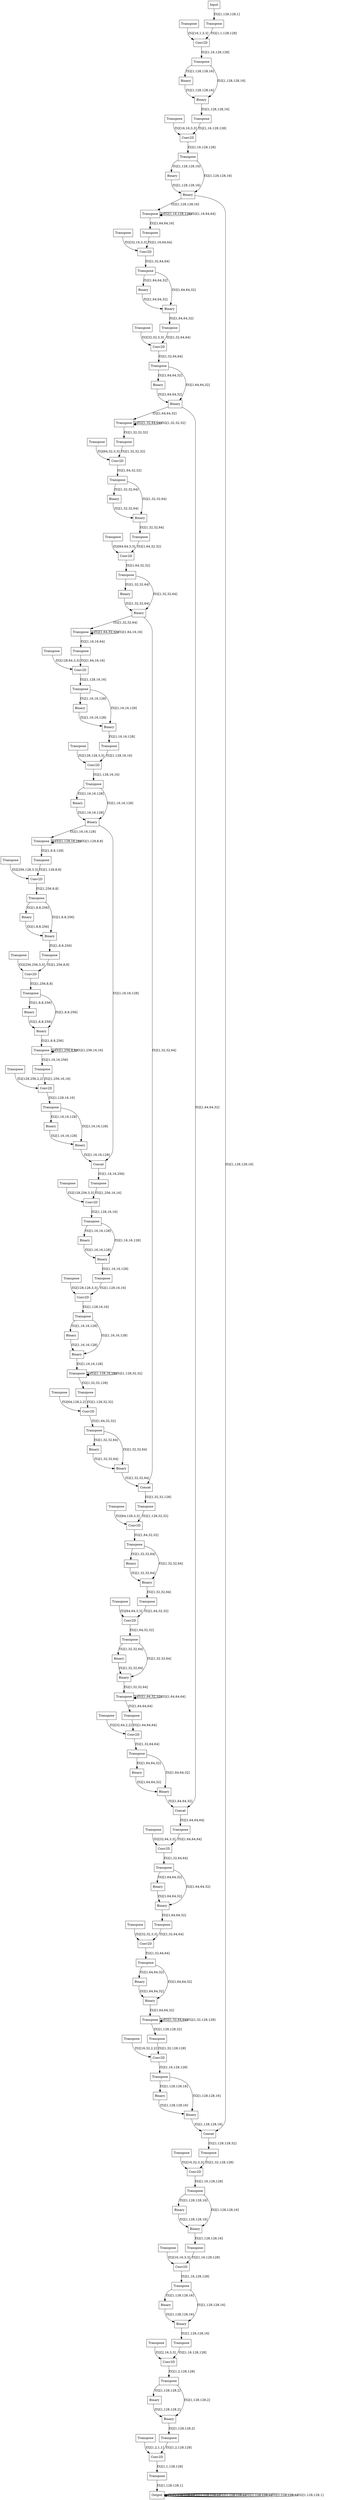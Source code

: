 digraph "graph" {
node [shape="record"]
"model/conv2d/BiasAdd;model/conv2d_19/BiasAdd/ReadVariableOp;model/conv2d/Conv2D/in_tp" [label="{Transpose}"]
"model/conv2d/BiasAdd;model/conv2d_19/BiasAdd/ReadVariableOp;model/conv2d/Conv2D/weights_tp" [label="{Transpose}"]
"model/conv2d/BiasAdd;model/conv2d_19/BiasAdd/ReadVariableOp;model/conv2d/Conv2D/conv" [label="{Conv2D}"]
"model/conv2d/BiasAdd;model/conv2d_19/BiasAdd/ReadVariableOp;model/conv2d/Conv2D/out_tp" [label="{Transpose}"]
"model/leaky_re_lu/LeakyRelu/mul" [label="{Binary}"]
"model/leaky_re_lu/LeakyRelu/max" [label="{Binary}"]
"model/conv2d_1/BiasAdd;model/conv2d_19/BiasAdd/ReadVariableOp;model/conv2d_1/Conv2D/in_tp" [label="{Transpose}"]
"model/conv2d_1/BiasAdd;model/conv2d_19/BiasAdd/ReadVariableOp;model/conv2d_1/Conv2D/weights_tp" [label="{Transpose}"]
"model/conv2d_1/BiasAdd;model/conv2d_19/BiasAdd/ReadVariableOp;model/conv2d_1/Conv2D/conv" [label="{Conv2D}"]
"model/conv2d_1/BiasAdd;model/conv2d_19/BiasAdd/ReadVariableOp;model/conv2d_1/Conv2D/out_tp" [label="{Transpose}"]
"model/leaky_re_lu_1/LeakyRelu/mul" [label="{Binary}"]
"model/leaky_re_lu_1/LeakyRelu/max" [label="{Binary}"]
"model/max_pooling2d/MaxPool" [label="{Transpose}"]
"model/max_pooling2d/MaxPool" [label="{ReduceWindow2D}"]
"model/max_pooling2d/MaxPool" [label="{Transpose}"]
"model/conv2d_2/BiasAdd;model/conv2d_16/BiasAdd/ReadVariableOp;model/conv2d_2/Conv2D/in_tp" [label="{Transpose}"]
"model/conv2d_2/BiasAdd;model/conv2d_16/BiasAdd/ReadVariableOp;model/conv2d_2/Conv2D/weights_tp" [label="{Transpose}"]
"model/conv2d_2/BiasAdd;model/conv2d_16/BiasAdd/ReadVariableOp;model/conv2d_2/Conv2D/conv" [label="{Conv2D}"]
"model/conv2d_2/BiasAdd;model/conv2d_16/BiasAdd/ReadVariableOp;model/conv2d_2/Conv2D/out_tp" [label="{Transpose}"]
"model/leaky_re_lu_2/LeakyRelu/mul" [label="{Binary}"]
"model/leaky_re_lu_2/LeakyRelu/max" [label="{Binary}"]
"model/conv2d_3/BiasAdd;model/conv2d_16/BiasAdd/ReadVariableOp;model/conv2d_3/Conv2D/in_tp" [label="{Transpose}"]
"model/conv2d_3/BiasAdd;model/conv2d_16/BiasAdd/ReadVariableOp;model/conv2d_3/Conv2D/weights_tp" [label="{Transpose}"]
"model/conv2d_3/BiasAdd;model/conv2d_16/BiasAdd/ReadVariableOp;model/conv2d_3/Conv2D/conv" [label="{Conv2D}"]
"model/conv2d_3/BiasAdd;model/conv2d_16/BiasAdd/ReadVariableOp;model/conv2d_3/Conv2D/out_tp" [label="{Transpose}"]
"model/leaky_re_lu_3/LeakyRelu/mul" [label="{Binary}"]
"model/leaky_re_lu_3/LeakyRelu/max" [label="{Binary}"]
"model/max_pooling2d_1/MaxPool" [label="{Transpose}"]
"model/max_pooling2d_1/MaxPool" [label="{ReduceWindow2D}"]
"model/max_pooling2d_1/MaxPool" [label="{Transpose}"]
"model/conv2d_4/BiasAdd;model/conv2d_13/BiasAdd/ReadVariableOp;model/conv2d_4/Conv2D/in_tp" [label="{Transpose}"]
"model/conv2d_4/BiasAdd;model/conv2d_13/BiasAdd/ReadVariableOp;model/conv2d_4/Conv2D/weights_tp" [label="{Transpose}"]
"model/conv2d_4/BiasAdd;model/conv2d_13/BiasAdd/ReadVariableOp;model/conv2d_4/Conv2D/conv" [label="{Conv2D}"]
"model/conv2d_4/BiasAdd;model/conv2d_13/BiasAdd/ReadVariableOp;model/conv2d_4/Conv2D/out_tp" [label="{Transpose}"]
"model/leaky_re_lu_4/LeakyRelu/mul" [label="{Binary}"]
"model/leaky_re_lu_4/LeakyRelu/max" [label="{Binary}"]
"model/conv2d_5/BiasAdd;model/conv2d_13/BiasAdd/ReadVariableOp;model/conv2d_5/Conv2D/in_tp" [label="{Transpose}"]
"model/conv2d_5/BiasAdd;model/conv2d_13/BiasAdd/ReadVariableOp;model/conv2d_5/Conv2D/weights_tp" [label="{Transpose}"]
"model/conv2d_5/BiasAdd;model/conv2d_13/BiasAdd/ReadVariableOp;model/conv2d_5/Conv2D/conv" [label="{Conv2D}"]
"model/conv2d_5/BiasAdd;model/conv2d_13/BiasAdd/ReadVariableOp;model/conv2d_5/Conv2D/out_tp" [label="{Transpose}"]
"model/leaky_re_lu_5/LeakyRelu/mul" [label="{Binary}"]
"model/leaky_re_lu_5/LeakyRelu/max" [label="{Binary}"]
"model/max_pooling2d_2/MaxPool" [label="{Transpose}"]
"model/max_pooling2d_2/MaxPool" [label="{ReduceWindow2D}"]
"model/max_pooling2d_2/MaxPool" [label="{Transpose}"]
"model/conv2d_6/BiasAdd;model/conv2d_10/BiasAdd/ReadVariableOp;model/conv2d_6/Conv2D/in_tp" [label="{Transpose}"]
"model/conv2d_6/BiasAdd;model/conv2d_10/BiasAdd/ReadVariableOp;model/conv2d_6/Conv2D/weights_tp" [label="{Transpose}"]
"model/conv2d_6/BiasAdd;model/conv2d_10/BiasAdd/ReadVariableOp;model/conv2d_6/Conv2D/conv" [label="{Conv2D}"]
"model/conv2d_6/BiasAdd;model/conv2d_10/BiasAdd/ReadVariableOp;model/conv2d_6/Conv2D/out_tp" [label="{Transpose}"]
"model/leaky_re_lu_6/LeakyRelu/mul" [label="{Binary}"]
"model/leaky_re_lu_6/LeakyRelu/max" [label="{Binary}"]
"model/conv2d_7/BiasAdd;model/conv2d_10/BiasAdd/ReadVariableOp;model/conv2d_7/Conv2D/in_tp" [label="{Transpose}"]
"model/conv2d_7/BiasAdd;model/conv2d_10/BiasAdd/ReadVariableOp;model/conv2d_7/Conv2D/weights_tp" [label="{Transpose}"]
"model/conv2d_7/BiasAdd;model/conv2d_10/BiasAdd/ReadVariableOp;model/conv2d_7/Conv2D/conv" [label="{Conv2D}"]
"model/conv2d_7/BiasAdd;model/conv2d_10/BiasAdd/ReadVariableOp;model/conv2d_7/Conv2D/out_tp" [label="{Transpose}"]
"model/leaky_re_lu_7/LeakyRelu/mul" [label="{Binary}"]
"model/leaky_re_lu_7/LeakyRelu/max" [label="{Binary}"]
"model/max_pooling2d_3/MaxPool" [label="{Transpose}"]
"model/max_pooling2d_3/MaxPool" [label="{ReduceWindow2D}"]
"model/max_pooling2d_3/MaxPool" [label="{Transpose}"]
"model/conv2d_8/BiasAdd;model/conv2d_8/BiasAdd/ReadVariableOp;model/conv2d_8/Conv2D/in_tp" [label="{Transpose}"]
"model/conv2d_8/BiasAdd;model/conv2d_8/BiasAdd/ReadVariableOp;model/conv2d_8/Conv2D/weights_tp" [label="{Transpose}"]
"model/conv2d_8/BiasAdd;model/conv2d_8/BiasAdd/ReadVariableOp;model/conv2d_8/Conv2D/conv" [label="{Conv2D}"]
"model/conv2d_8/BiasAdd;model/conv2d_8/BiasAdd/ReadVariableOp;model/conv2d_8/Conv2D/out_tp" [label="{Transpose}"]
"model/leaky_re_lu_8/LeakyRelu/mul" [label="{Binary}"]
"model/leaky_re_lu_8/LeakyRelu/max" [label="{Binary}"]
"model/conv2d_9/BiasAdd;model/conv2d_8/BiasAdd/ReadVariableOp;model/conv2d_9/Conv2D/in_tp" [label="{Transpose}"]
"model/conv2d_9/BiasAdd;model/conv2d_8/BiasAdd/ReadVariableOp;model/conv2d_9/Conv2D/weights_tp" [label="{Transpose}"]
"model/conv2d_9/BiasAdd;model/conv2d_8/BiasAdd/ReadVariableOp;model/conv2d_9/Conv2D/conv" [label="{Conv2D}"]
"model/conv2d_9/BiasAdd;model/conv2d_8/BiasAdd/ReadVariableOp;model/conv2d_9/Conv2D/out_tp" [label="{Transpose}"]
"model/leaky_re_lu_9/LeakyRelu/mul" [label="{Binary}"]
"model/leaky_re_lu_9/LeakyRelu/max" [label="{Binary}"]
"model/up_sampling2d/resize/ResizeNearestNeighbor" [label="{Transpose}"]
"model/up_sampling2d/resize/ResizeNearestNeighbor" [label="{ResizeImage}"]
"model/up_sampling2d/resize/ResizeNearestNeighbor" [label="{Transpose}"]
"model/conv2d_10/BiasAdd;model/conv2d_10/BiasAdd/ReadVariableOp;model/conv2d_10/Conv2D/in_tp" [label="{Transpose}"]
"model/conv2d_10/BiasAdd;model/conv2d_10/BiasAdd/ReadVariableOp;model/conv2d_10/Conv2D/weights_tp" [label="{Transpose}"]
"model/conv2d_10/BiasAdd;model/conv2d_10/BiasAdd/ReadVariableOp;model/conv2d_10/Conv2D/conv" [label="{Conv2D}"]
"model/conv2d_10/BiasAdd;model/conv2d_10/BiasAdd/ReadVariableOp;model/conv2d_10/Conv2D/out_tp" [label="{Transpose}"]
"model/leaky_re_lu_10/LeakyRelu/mul" [label="{Binary}"]
"model/leaky_re_lu_10/LeakyRelu/max" [label="{Binary}"]
"model/concatenate/concat/concat" [label="{Concat}"]
"model/conv2d_11/BiasAdd;model/conv2d_10/BiasAdd/ReadVariableOp;model/conv2d_11/Conv2D/in_tp" [label="{Transpose}"]
"model/conv2d_11/BiasAdd;model/conv2d_10/BiasAdd/ReadVariableOp;model/conv2d_11/Conv2D/weights_tp" [label="{Transpose}"]
"model/conv2d_11/BiasAdd;model/conv2d_10/BiasAdd/ReadVariableOp;model/conv2d_11/Conv2D/conv" [label="{Conv2D}"]
"model/conv2d_11/BiasAdd;model/conv2d_10/BiasAdd/ReadVariableOp;model/conv2d_11/Conv2D/out_tp" [label="{Transpose}"]
"model/leaky_re_lu_11/LeakyRelu/mul" [label="{Binary}"]
"model/leaky_re_lu_11/LeakyRelu/max" [label="{Binary}"]
"model/conv2d_12/BiasAdd;model/conv2d_10/BiasAdd/ReadVariableOp;model/conv2d_12/Conv2D/in_tp" [label="{Transpose}"]
"model/conv2d_12/BiasAdd;model/conv2d_10/BiasAdd/ReadVariableOp;model/conv2d_12/Conv2D/weights_tp" [label="{Transpose}"]
"model/conv2d_12/BiasAdd;model/conv2d_10/BiasAdd/ReadVariableOp;model/conv2d_12/Conv2D/conv" [label="{Conv2D}"]
"model/conv2d_12/BiasAdd;model/conv2d_10/BiasAdd/ReadVariableOp;model/conv2d_12/Conv2D/out_tp" [label="{Transpose}"]
"model/leaky_re_lu_12/LeakyRelu/mul" [label="{Binary}"]
"model/leaky_re_lu_12/LeakyRelu/max" [label="{Binary}"]
"model/up_sampling2d_1/resize/ResizeNearestNeighbor" [label="{Transpose}"]
"model/up_sampling2d_1/resize/ResizeNearestNeighbor" [label="{ResizeImage}"]
"model/up_sampling2d_1/resize/ResizeNearestNeighbor" [label="{Transpose}"]
"model/conv2d_13/BiasAdd;model/conv2d_13/BiasAdd/ReadVariableOp;model/conv2d_13/Conv2D/in_tp" [label="{Transpose}"]
"model/conv2d_13/BiasAdd;model/conv2d_13/BiasAdd/ReadVariableOp;model/conv2d_13/Conv2D/weights_tp" [label="{Transpose}"]
"model/conv2d_13/BiasAdd;model/conv2d_13/BiasAdd/ReadVariableOp;model/conv2d_13/Conv2D/conv" [label="{Conv2D}"]
"model/conv2d_13/BiasAdd;model/conv2d_13/BiasAdd/ReadVariableOp;model/conv2d_13/Conv2D/out_tp" [label="{Transpose}"]
"model/leaky_re_lu_13/LeakyRelu/mul" [label="{Binary}"]
"model/leaky_re_lu_13/LeakyRelu/max" [label="{Binary}"]
"model/concatenate_1/concat/concat" [label="{Concat}"]
"model/conv2d_14/BiasAdd;model/conv2d_13/BiasAdd/ReadVariableOp;model/conv2d_14/Conv2D/in_tp" [label="{Transpose}"]
"model/conv2d_14/BiasAdd;model/conv2d_13/BiasAdd/ReadVariableOp;model/conv2d_14/Conv2D/weights_tp" [label="{Transpose}"]
"model/conv2d_14/BiasAdd;model/conv2d_13/BiasAdd/ReadVariableOp;model/conv2d_14/Conv2D/conv" [label="{Conv2D}"]
"model/conv2d_14/BiasAdd;model/conv2d_13/BiasAdd/ReadVariableOp;model/conv2d_14/Conv2D/out_tp" [label="{Transpose}"]
"model/leaky_re_lu_14/LeakyRelu/mul" [label="{Binary}"]
"model/leaky_re_lu_14/LeakyRelu/max" [label="{Binary}"]
"model/conv2d_15/BiasAdd;model/conv2d_13/BiasAdd/ReadVariableOp;model/conv2d_15/Conv2D/in_tp" [label="{Transpose}"]
"model/conv2d_15/BiasAdd;model/conv2d_13/BiasAdd/ReadVariableOp;model/conv2d_15/Conv2D/weights_tp" [label="{Transpose}"]
"model/conv2d_15/BiasAdd;model/conv2d_13/BiasAdd/ReadVariableOp;model/conv2d_15/Conv2D/conv" [label="{Conv2D}"]
"model/conv2d_15/BiasAdd;model/conv2d_13/BiasAdd/ReadVariableOp;model/conv2d_15/Conv2D/out_tp" [label="{Transpose}"]
"model/leaky_re_lu_15/LeakyRelu/mul" [label="{Binary}"]
"model/leaky_re_lu_15/LeakyRelu/max" [label="{Binary}"]
"model/up_sampling2d_2/resize/ResizeNearestNeighbor" [label="{Transpose}"]
"model/up_sampling2d_2/resize/ResizeNearestNeighbor" [label="{ResizeImage}"]
"model/up_sampling2d_2/resize/ResizeNearestNeighbor" [label="{Transpose}"]
"model/conv2d_16/BiasAdd;model/conv2d_16/BiasAdd/ReadVariableOp;model/conv2d_16/Conv2D/in_tp" [label="{Transpose}"]
"model/conv2d_16/BiasAdd;model/conv2d_16/BiasAdd/ReadVariableOp;model/conv2d_16/Conv2D/weights_tp" [label="{Transpose}"]
"model/conv2d_16/BiasAdd;model/conv2d_16/BiasAdd/ReadVariableOp;model/conv2d_16/Conv2D/conv" [label="{Conv2D}"]
"model/conv2d_16/BiasAdd;model/conv2d_16/BiasAdd/ReadVariableOp;model/conv2d_16/Conv2D/out_tp" [label="{Transpose}"]
"model/leaky_re_lu_16/LeakyRelu/mul" [label="{Binary}"]
"model/leaky_re_lu_16/LeakyRelu/max" [label="{Binary}"]
"model/concatenate_2/concat/concat" [label="{Concat}"]
"model/conv2d_17/BiasAdd;model/conv2d_16/BiasAdd/ReadVariableOp;model/conv2d_17/Conv2D/in_tp" [label="{Transpose}"]
"model/conv2d_17/BiasAdd;model/conv2d_16/BiasAdd/ReadVariableOp;model/conv2d_17/Conv2D/weights_tp" [label="{Transpose}"]
"model/conv2d_17/BiasAdd;model/conv2d_16/BiasAdd/ReadVariableOp;model/conv2d_17/Conv2D/conv" [label="{Conv2D}"]
"model/conv2d_17/BiasAdd;model/conv2d_16/BiasAdd/ReadVariableOp;model/conv2d_17/Conv2D/out_tp" [label="{Transpose}"]
"model/leaky_re_lu_17/LeakyRelu/mul" [label="{Binary}"]
"model/leaky_re_lu_17/LeakyRelu/max" [label="{Binary}"]
"model/conv2d_18/BiasAdd;model/conv2d_16/BiasAdd/ReadVariableOp;model/conv2d_18/Conv2D/in_tp" [label="{Transpose}"]
"model/conv2d_18/BiasAdd;model/conv2d_16/BiasAdd/ReadVariableOp;model/conv2d_18/Conv2D/weights_tp" [label="{Transpose}"]
"model/conv2d_18/BiasAdd;model/conv2d_16/BiasAdd/ReadVariableOp;model/conv2d_18/Conv2D/conv" [label="{Conv2D}"]
"model/conv2d_18/BiasAdd;model/conv2d_16/BiasAdd/ReadVariableOp;model/conv2d_18/Conv2D/out_tp" [label="{Transpose}"]
"model/leaky_re_lu_18/LeakyRelu/mul" [label="{Binary}"]
"model/leaky_re_lu_18/LeakyRelu/max" [label="{Binary}"]
"model/up_sampling2d_3/resize/ResizeNearestNeighbor" [label="{Transpose}"]
"model/up_sampling2d_3/resize/ResizeNearestNeighbor" [label="{ResizeImage}"]
"model/up_sampling2d_3/resize/ResizeNearestNeighbor" [label="{Transpose}"]
"model/conv2d_19/BiasAdd;model/conv2d_19/BiasAdd/ReadVariableOp;model/conv2d_19/Conv2D/in_tp" [label="{Transpose}"]
"model/conv2d_19/BiasAdd;model/conv2d_19/BiasAdd/ReadVariableOp;model/conv2d_19/Conv2D/weights_tp" [label="{Transpose}"]
"model/conv2d_19/BiasAdd;model/conv2d_19/BiasAdd/ReadVariableOp;model/conv2d_19/Conv2D/conv" [label="{Conv2D}"]
"model/conv2d_19/BiasAdd;model/conv2d_19/BiasAdd/ReadVariableOp;model/conv2d_19/Conv2D/out_tp" [label="{Transpose}"]
"model/leaky_re_lu_19/LeakyRelu/mul" [label="{Binary}"]
"model/leaky_re_lu_19/LeakyRelu/max" [label="{Binary}"]
"model/concatenate_3/concat/concat" [label="{Concat}"]
"model/conv2d_20/BiasAdd;model/conv2d_19/BiasAdd/ReadVariableOp;model/conv2d_20/Conv2D/in_tp" [label="{Transpose}"]
"model/conv2d_20/BiasAdd;model/conv2d_19/BiasAdd/ReadVariableOp;model/conv2d_20/Conv2D/weights_tp" [label="{Transpose}"]
"model/conv2d_20/BiasAdd;model/conv2d_19/BiasAdd/ReadVariableOp;model/conv2d_20/Conv2D/conv" [label="{Conv2D}"]
"model/conv2d_20/BiasAdd;model/conv2d_19/BiasAdd/ReadVariableOp;model/conv2d_20/Conv2D/out_tp" [label="{Transpose}"]
"model/leaky_re_lu_20/LeakyRelu/mul" [label="{Binary}"]
"model/leaky_re_lu_20/LeakyRelu/max" [label="{Binary}"]
"model/conv2d_21/BiasAdd;model/conv2d_19/BiasAdd/ReadVariableOp;model/conv2d_21/Conv2D/in_tp" [label="{Transpose}"]
"model/conv2d_21/BiasAdd;model/conv2d_19/BiasAdd/ReadVariableOp;model/conv2d_21/Conv2D/weights_tp" [label="{Transpose}"]
"model/conv2d_21/BiasAdd;model/conv2d_19/BiasAdd/ReadVariableOp;model/conv2d_21/Conv2D/conv" [label="{Conv2D}"]
"model/conv2d_21/BiasAdd;model/conv2d_19/BiasAdd/ReadVariableOp;model/conv2d_21/Conv2D/out_tp" [label="{Transpose}"]
"model/leaky_re_lu_21/LeakyRelu/mul" [label="{Binary}"]
"model/leaky_re_lu_21/LeakyRelu/max" [label="{Binary}"]
"model/conv2d_22/BiasAdd;model/conv2d_22/BiasAdd/ReadVariableOp;model/conv2d_22/Conv2D/in_tp" [label="{Transpose}"]
"model/conv2d_22/BiasAdd;model/conv2d_22/BiasAdd/ReadVariableOp;model/conv2d_22/Conv2D/weights_tp" [label="{Transpose}"]
"model/conv2d_22/BiasAdd;model/conv2d_22/BiasAdd/ReadVariableOp;model/conv2d_22/Conv2D/conv" [label="{Conv2D}"]
"model/conv2d_22/BiasAdd;model/conv2d_22/BiasAdd/ReadVariableOp;model/conv2d_22/Conv2D/out_tp" [label="{Transpose}"]
"model/leaky_re_lu_22/LeakyRelu/mul" [label="{Binary}"]
"model/leaky_re_lu_22/LeakyRelu/max" [label="{Binary}"]
"model/conv2d_23/BiasAdd;model/conv2d_23/BiasAdd/ReadVariableOp;model/conv2d_23/Conv2D/in_tp" [label="{Transpose}"]
"model/conv2d_23/BiasAdd;model/conv2d_23/BiasAdd/ReadVariableOp;model/conv2d_23/Conv2D/weights_tp" [label="{Transpose}"]
"model/conv2d_23/BiasAdd;model/conv2d_23/BiasAdd/ReadVariableOp;model/conv2d_23/Conv2D/conv" [label="{Conv2D}"]
"model/conv2d_23/BiasAdd;model/conv2d_23/BiasAdd/ReadVariableOp;model/conv2d_23/Conv2D/out_tp" [label="{Transpose}"]
"StatefulPartitionedCall:0" [label="{Binary}"]
"StatefulPartitionedCall:0" [label="{Unary}"]
"StatefulPartitionedCall:0" [label="{Binary}"]
"StatefulPartitionedCall:0" [label="{Binary}"]
"StatefulPartitionedCall:0" [label="{Binary}"]
"serving_default_input_1:0" [label="{Input}"]
"StatefulPartitionedCall:0" [label="{Output}"]
"model/conv2d/BiasAdd;model/conv2d_19/BiasAdd/ReadVariableOp;model/conv2d/Conv2D/in_tp"->"model/conv2d/BiasAdd;model/conv2d_19/BiasAdd/ReadVariableOp;model/conv2d/Conv2D/conv" [label="f32[1,1,128,128]"]
"model/conv2d/BiasAdd;model/conv2d_19/BiasAdd/ReadVariableOp;model/conv2d/Conv2D/weights_tp"->"model/conv2d/BiasAdd;model/conv2d_19/BiasAdd/ReadVariableOp;model/conv2d/Conv2D/conv" [label="f32[16,1,3,3]"]
"model/conv2d/BiasAdd;model/conv2d_19/BiasAdd/ReadVariableOp;model/conv2d/Conv2D/conv"->"model/conv2d/BiasAdd;model/conv2d_19/BiasAdd/ReadVariableOp;model/conv2d/Conv2D/out_tp" [label="f32[1,16,128,128]"]
"model/conv2d/BiasAdd;model/conv2d_19/BiasAdd/ReadVariableOp;model/conv2d/Conv2D/out_tp"->"model/leaky_re_lu/LeakyRelu/max" [label="f32[1,128,128,16]"]
"model/conv2d/BiasAdd;model/conv2d_19/BiasAdd/ReadVariableOp;model/conv2d/Conv2D/out_tp"->"model/leaky_re_lu/LeakyRelu/mul" [label="f32[1,128,128,16]"]
"model/leaky_re_lu/LeakyRelu/mul"->"model/leaky_re_lu/LeakyRelu/max" [label="f32[1,128,128,16]"]
"model/leaky_re_lu/LeakyRelu/max"->"model/conv2d_1/BiasAdd;model/conv2d_19/BiasAdd/ReadVariableOp;model/conv2d_1/Conv2D/in_tp" [label="f32[1,128,128,16]"]
"model/conv2d_1/BiasAdd;model/conv2d_19/BiasAdd/ReadVariableOp;model/conv2d_1/Conv2D/in_tp"->"model/conv2d_1/BiasAdd;model/conv2d_19/BiasAdd/ReadVariableOp;model/conv2d_1/Conv2D/conv" [label="f32[1,16,128,128]"]
"model/conv2d_1/BiasAdd;model/conv2d_19/BiasAdd/ReadVariableOp;model/conv2d_1/Conv2D/weights_tp"->"model/conv2d_1/BiasAdd;model/conv2d_19/BiasAdd/ReadVariableOp;model/conv2d_1/Conv2D/conv" [label="f32[16,16,3,3]"]
"model/conv2d_1/BiasAdd;model/conv2d_19/BiasAdd/ReadVariableOp;model/conv2d_1/Conv2D/conv"->"model/conv2d_1/BiasAdd;model/conv2d_19/BiasAdd/ReadVariableOp;model/conv2d_1/Conv2D/out_tp" [label="f32[1,16,128,128]"]
"model/conv2d_1/BiasAdd;model/conv2d_19/BiasAdd/ReadVariableOp;model/conv2d_1/Conv2D/out_tp"->"model/leaky_re_lu_1/LeakyRelu/mul" [label="f32[1,128,128,16]"]
"model/conv2d_1/BiasAdd;model/conv2d_19/BiasAdd/ReadVariableOp;model/conv2d_1/Conv2D/out_tp"->"model/leaky_re_lu_1/LeakyRelu/max" [label="f32[1,128,128,16]"]
"model/leaky_re_lu_1/LeakyRelu/mul"->"model/leaky_re_lu_1/LeakyRelu/max" [label="f32[1,128,128,16]"]
"model/leaky_re_lu_1/LeakyRelu/max"->"model/max_pooling2d/MaxPool" [label="f32[1,128,128,16]"]
"model/leaky_re_lu_1/LeakyRelu/max"->"model/concatenate_3/concat/concat" [label="f32[1,128,128,16]"]
"model/max_pooling2d/MaxPool"->"model/max_pooling2d/MaxPool" [label="f32[1,16,128,128]"]
"model/max_pooling2d/MaxPool"->"model/max_pooling2d/MaxPool" [label="f32[1,16,64,64]"]
"model/max_pooling2d/MaxPool"->"model/conv2d_2/BiasAdd;model/conv2d_16/BiasAdd/ReadVariableOp;model/conv2d_2/Conv2D/in_tp" [label="f32[1,64,64,16]"]
"model/conv2d_2/BiasAdd;model/conv2d_16/BiasAdd/ReadVariableOp;model/conv2d_2/Conv2D/in_tp"->"model/conv2d_2/BiasAdd;model/conv2d_16/BiasAdd/ReadVariableOp;model/conv2d_2/Conv2D/conv" [label="f32[1,16,64,64]"]
"model/conv2d_2/BiasAdd;model/conv2d_16/BiasAdd/ReadVariableOp;model/conv2d_2/Conv2D/weights_tp"->"model/conv2d_2/BiasAdd;model/conv2d_16/BiasAdd/ReadVariableOp;model/conv2d_2/Conv2D/conv" [label="f32[32,16,3,3]"]
"model/conv2d_2/BiasAdd;model/conv2d_16/BiasAdd/ReadVariableOp;model/conv2d_2/Conv2D/conv"->"model/conv2d_2/BiasAdd;model/conv2d_16/BiasAdd/ReadVariableOp;model/conv2d_2/Conv2D/out_tp" [label="f32[1,32,64,64]"]
"model/conv2d_2/BiasAdd;model/conv2d_16/BiasAdd/ReadVariableOp;model/conv2d_2/Conv2D/out_tp"->"model/leaky_re_lu_2/LeakyRelu/mul" [label="f32[1,64,64,32]"]
"model/conv2d_2/BiasAdd;model/conv2d_16/BiasAdd/ReadVariableOp;model/conv2d_2/Conv2D/out_tp"->"model/leaky_re_lu_2/LeakyRelu/max" [label="f32[1,64,64,32]"]
"model/leaky_re_lu_2/LeakyRelu/mul"->"model/leaky_re_lu_2/LeakyRelu/max" [label="f32[1,64,64,32]"]
"model/leaky_re_lu_2/LeakyRelu/max"->"model/conv2d_3/BiasAdd;model/conv2d_16/BiasAdd/ReadVariableOp;model/conv2d_3/Conv2D/in_tp" [label="f32[1,64,64,32]"]
"model/conv2d_3/BiasAdd;model/conv2d_16/BiasAdd/ReadVariableOp;model/conv2d_3/Conv2D/in_tp"->"model/conv2d_3/BiasAdd;model/conv2d_16/BiasAdd/ReadVariableOp;model/conv2d_3/Conv2D/conv" [label="f32[1,32,64,64]"]
"model/conv2d_3/BiasAdd;model/conv2d_16/BiasAdd/ReadVariableOp;model/conv2d_3/Conv2D/weights_tp"->"model/conv2d_3/BiasAdd;model/conv2d_16/BiasAdd/ReadVariableOp;model/conv2d_3/Conv2D/conv" [label="f32[32,32,3,3]"]
"model/conv2d_3/BiasAdd;model/conv2d_16/BiasAdd/ReadVariableOp;model/conv2d_3/Conv2D/conv"->"model/conv2d_3/BiasAdd;model/conv2d_16/BiasAdd/ReadVariableOp;model/conv2d_3/Conv2D/out_tp" [label="f32[1,32,64,64]"]
"model/conv2d_3/BiasAdd;model/conv2d_16/BiasAdd/ReadVariableOp;model/conv2d_3/Conv2D/out_tp"->"model/leaky_re_lu_3/LeakyRelu/mul" [label="f32[1,64,64,32]"]
"model/conv2d_3/BiasAdd;model/conv2d_16/BiasAdd/ReadVariableOp;model/conv2d_3/Conv2D/out_tp"->"model/leaky_re_lu_3/LeakyRelu/max" [label="f32[1,64,64,32]"]
"model/leaky_re_lu_3/LeakyRelu/mul"->"model/leaky_re_lu_3/LeakyRelu/max" [label="f32[1,64,64,32]"]
"model/leaky_re_lu_3/LeakyRelu/max"->"model/max_pooling2d_1/MaxPool" [label="f32[1,64,64,32]"]
"model/leaky_re_lu_3/LeakyRelu/max"->"model/concatenate_2/concat/concat" [label="f32[1,64,64,32]"]
"model/max_pooling2d_1/MaxPool"->"model/max_pooling2d_1/MaxPool" [label="f32[1,32,64,64]"]
"model/max_pooling2d_1/MaxPool"->"model/max_pooling2d_1/MaxPool" [label="f32[1,32,32,32]"]
"model/max_pooling2d_1/MaxPool"->"model/conv2d_4/BiasAdd;model/conv2d_13/BiasAdd/ReadVariableOp;model/conv2d_4/Conv2D/in_tp" [label="f32[1,32,32,32]"]
"model/conv2d_4/BiasAdd;model/conv2d_13/BiasAdd/ReadVariableOp;model/conv2d_4/Conv2D/in_tp"->"model/conv2d_4/BiasAdd;model/conv2d_13/BiasAdd/ReadVariableOp;model/conv2d_4/Conv2D/conv" [label="f32[1,32,32,32]"]
"model/conv2d_4/BiasAdd;model/conv2d_13/BiasAdd/ReadVariableOp;model/conv2d_4/Conv2D/weights_tp"->"model/conv2d_4/BiasAdd;model/conv2d_13/BiasAdd/ReadVariableOp;model/conv2d_4/Conv2D/conv" [label="f32[64,32,3,3]"]
"model/conv2d_4/BiasAdd;model/conv2d_13/BiasAdd/ReadVariableOp;model/conv2d_4/Conv2D/conv"->"model/conv2d_4/BiasAdd;model/conv2d_13/BiasAdd/ReadVariableOp;model/conv2d_4/Conv2D/out_tp" [label="f32[1,64,32,32]"]
"model/conv2d_4/BiasAdd;model/conv2d_13/BiasAdd/ReadVariableOp;model/conv2d_4/Conv2D/out_tp"->"model/leaky_re_lu_4/LeakyRelu/mul" [label="f32[1,32,32,64]"]
"model/conv2d_4/BiasAdd;model/conv2d_13/BiasAdd/ReadVariableOp;model/conv2d_4/Conv2D/out_tp"->"model/leaky_re_lu_4/LeakyRelu/max" [label="f32[1,32,32,64]"]
"model/leaky_re_lu_4/LeakyRelu/mul"->"model/leaky_re_lu_4/LeakyRelu/max" [label="f32[1,32,32,64]"]
"model/leaky_re_lu_4/LeakyRelu/max"->"model/conv2d_5/BiasAdd;model/conv2d_13/BiasAdd/ReadVariableOp;model/conv2d_5/Conv2D/in_tp" [label="f32[1,32,32,64]"]
"model/conv2d_5/BiasAdd;model/conv2d_13/BiasAdd/ReadVariableOp;model/conv2d_5/Conv2D/in_tp"->"model/conv2d_5/BiasAdd;model/conv2d_13/BiasAdd/ReadVariableOp;model/conv2d_5/Conv2D/conv" [label="f32[1,64,32,32]"]
"model/conv2d_5/BiasAdd;model/conv2d_13/BiasAdd/ReadVariableOp;model/conv2d_5/Conv2D/weights_tp"->"model/conv2d_5/BiasAdd;model/conv2d_13/BiasAdd/ReadVariableOp;model/conv2d_5/Conv2D/conv" [label="f32[64,64,3,3]"]
"model/conv2d_5/BiasAdd;model/conv2d_13/BiasAdd/ReadVariableOp;model/conv2d_5/Conv2D/conv"->"model/conv2d_5/BiasAdd;model/conv2d_13/BiasAdd/ReadVariableOp;model/conv2d_5/Conv2D/out_tp" [label="f32[1,64,32,32]"]
"model/conv2d_5/BiasAdd;model/conv2d_13/BiasAdd/ReadVariableOp;model/conv2d_5/Conv2D/out_tp"->"model/leaky_re_lu_5/LeakyRelu/mul" [label="f32[1,32,32,64]"]
"model/conv2d_5/BiasAdd;model/conv2d_13/BiasAdd/ReadVariableOp;model/conv2d_5/Conv2D/out_tp"->"model/leaky_re_lu_5/LeakyRelu/max" [label="f32[1,32,32,64]"]
"model/leaky_re_lu_5/LeakyRelu/mul"->"model/leaky_re_lu_5/LeakyRelu/max" [label="f32[1,32,32,64]"]
"model/leaky_re_lu_5/LeakyRelu/max"->"model/max_pooling2d_2/MaxPool" [label="f32[1,32,32,64]"]
"model/leaky_re_lu_5/LeakyRelu/max"->"model/concatenate_1/concat/concat" [label="f32[1,32,32,64]"]
"model/max_pooling2d_2/MaxPool"->"model/max_pooling2d_2/MaxPool" [label="f32[1,64,32,32]"]
"model/max_pooling2d_2/MaxPool"->"model/max_pooling2d_2/MaxPool" [label="f32[1,64,16,16]"]
"model/max_pooling2d_2/MaxPool"->"model/conv2d_6/BiasAdd;model/conv2d_10/BiasAdd/ReadVariableOp;model/conv2d_6/Conv2D/in_tp" [label="f32[1,16,16,64]"]
"model/conv2d_6/BiasAdd;model/conv2d_10/BiasAdd/ReadVariableOp;model/conv2d_6/Conv2D/in_tp"->"model/conv2d_6/BiasAdd;model/conv2d_10/BiasAdd/ReadVariableOp;model/conv2d_6/Conv2D/conv" [label="f32[1,64,16,16]"]
"model/conv2d_6/BiasAdd;model/conv2d_10/BiasAdd/ReadVariableOp;model/conv2d_6/Conv2D/weights_tp"->"model/conv2d_6/BiasAdd;model/conv2d_10/BiasAdd/ReadVariableOp;model/conv2d_6/Conv2D/conv" [label="f32[128,64,3,3]"]
"model/conv2d_6/BiasAdd;model/conv2d_10/BiasAdd/ReadVariableOp;model/conv2d_6/Conv2D/conv"->"model/conv2d_6/BiasAdd;model/conv2d_10/BiasAdd/ReadVariableOp;model/conv2d_6/Conv2D/out_tp" [label="f32[1,128,16,16]"]
"model/conv2d_6/BiasAdd;model/conv2d_10/BiasAdd/ReadVariableOp;model/conv2d_6/Conv2D/out_tp"->"model/leaky_re_lu_6/LeakyRelu/mul" [label="f32[1,16,16,128]"]
"model/conv2d_6/BiasAdd;model/conv2d_10/BiasAdd/ReadVariableOp;model/conv2d_6/Conv2D/out_tp"->"model/leaky_re_lu_6/LeakyRelu/max" [label="f32[1,16,16,128]"]
"model/leaky_re_lu_6/LeakyRelu/mul"->"model/leaky_re_lu_6/LeakyRelu/max" [label="f32[1,16,16,128]"]
"model/leaky_re_lu_6/LeakyRelu/max"->"model/conv2d_7/BiasAdd;model/conv2d_10/BiasAdd/ReadVariableOp;model/conv2d_7/Conv2D/in_tp" [label="f32[1,16,16,128]"]
"model/conv2d_7/BiasAdd;model/conv2d_10/BiasAdd/ReadVariableOp;model/conv2d_7/Conv2D/in_tp"->"model/conv2d_7/BiasAdd;model/conv2d_10/BiasAdd/ReadVariableOp;model/conv2d_7/Conv2D/conv" [label="f32[1,128,16,16]"]
"model/conv2d_7/BiasAdd;model/conv2d_10/BiasAdd/ReadVariableOp;model/conv2d_7/Conv2D/weights_tp"->"model/conv2d_7/BiasAdd;model/conv2d_10/BiasAdd/ReadVariableOp;model/conv2d_7/Conv2D/conv" [label="f32[128,128,3,3]"]
"model/conv2d_7/BiasAdd;model/conv2d_10/BiasAdd/ReadVariableOp;model/conv2d_7/Conv2D/conv"->"model/conv2d_7/BiasAdd;model/conv2d_10/BiasAdd/ReadVariableOp;model/conv2d_7/Conv2D/out_tp" [label="f32[1,128,16,16]"]
"model/conv2d_7/BiasAdd;model/conv2d_10/BiasAdd/ReadVariableOp;model/conv2d_7/Conv2D/out_tp"->"model/leaky_re_lu_7/LeakyRelu/mul" [label="f32[1,16,16,128]"]
"model/conv2d_7/BiasAdd;model/conv2d_10/BiasAdd/ReadVariableOp;model/conv2d_7/Conv2D/out_tp"->"model/leaky_re_lu_7/LeakyRelu/max" [label="f32[1,16,16,128]"]
"model/leaky_re_lu_7/LeakyRelu/mul"->"model/leaky_re_lu_7/LeakyRelu/max" [label="f32[1,16,16,128]"]
"model/leaky_re_lu_7/LeakyRelu/max"->"model/max_pooling2d_3/MaxPool" [label="f32[1,16,16,128]"]
"model/leaky_re_lu_7/LeakyRelu/max"->"model/concatenate/concat/concat" [label="f32[1,16,16,128]"]
"model/max_pooling2d_3/MaxPool"->"model/max_pooling2d_3/MaxPool" [label="f32[1,128,16,16]"]
"model/max_pooling2d_3/MaxPool"->"model/max_pooling2d_3/MaxPool" [label="f32[1,128,8,8]"]
"model/max_pooling2d_3/MaxPool"->"model/conv2d_8/BiasAdd;model/conv2d_8/BiasAdd/ReadVariableOp;model/conv2d_8/Conv2D/in_tp" [label="f32[1,8,8,128]"]
"model/conv2d_8/BiasAdd;model/conv2d_8/BiasAdd/ReadVariableOp;model/conv2d_8/Conv2D/in_tp"->"model/conv2d_8/BiasAdd;model/conv2d_8/BiasAdd/ReadVariableOp;model/conv2d_8/Conv2D/conv" [label="f32[1,128,8,8]"]
"model/conv2d_8/BiasAdd;model/conv2d_8/BiasAdd/ReadVariableOp;model/conv2d_8/Conv2D/weights_tp"->"model/conv2d_8/BiasAdd;model/conv2d_8/BiasAdd/ReadVariableOp;model/conv2d_8/Conv2D/conv" [label="f32[256,128,3,3]"]
"model/conv2d_8/BiasAdd;model/conv2d_8/BiasAdd/ReadVariableOp;model/conv2d_8/Conv2D/conv"->"model/conv2d_8/BiasAdd;model/conv2d_8/BiasAdd/ReadVariableOp;model/conv2d_8/Conv2D/out_tp" [label="f32[1,256,8,8]"]
"model/conv2d_8/BiasAdd;model/conv2d_8/BiasAdd/ReadVariableOp;model/conv2d_8/Conv2D/out_tp"->"model/leaky_re_lu_8/LeakyRelu/max" [label="f32[1,8,8,256]"]
"model/conv2d_8/BiasAdd;model/conv2d_8/BiasAdd/ReadVariableOp;model/conv2d_8/Conv2D/out_tp"->"model/leaky_re_lu_8/LeakyRelu/mul" [label="f32[1,8,8,256]"]
"model/leaky_re_lu_8/LeakyRelu/mul"->"model/leaky_re_lu_8/LeakyRelu/max" [label="f32[1,8,8,256]"]
"model/leaky_re_lu_8/LeakyRelu/max"->"model/conv2d_9/BiasAdd;model/conv2d_8/BiasAdd/ReadVariableOp;model/conv2d_9/Conv2D/in_tp" [label="f32[1,8,8,256]"]
"model/conv2d_9/BiasAdd;model/conv2d_8/BiasAdd/ReadVariableOp;model/conv2d_9/Conv2D/in_tp"->"model/conv2d_9/BiasAdd;model/conv2d_8/BiasAdd/ReadVariableOp;model/conv2d_9/Conv2D/conv" [label="f32[1,256,8,8]"]
"model/conv2d_9/BiasAdd;model/conv2d_8/BiasAdd/ReadVariableOp;model/conv2d_9/Conv2D/weights_tp"->"model/conv2d_9/BiasAdd;model/conv2d_8/BiasAdd/ReadVariableOp;model/conv2d_9/Conv2D/conv" [label="f32[256,256,3,3]"]
"model/conv2d_9/BiasAdd;model/conv2d_8/BiasAdd/ReadVariableOp;model/conv2d_9/Conv2D/conv"->"model/conv2d_9/BiasAdd;model/conv2d_8/BiasAdd/ReadVariableOp;model/conv2d_9/Conv2D/out_tp" [label="f32[1,256,8,8]"]
"model/conv2d_9/BiasAdd;model/conv2d_8/BiasAdd/ReadVariableOp;model/conv2d_9/Conv2D/out_tp"->"model/leaky_re_lu_9/LeakyRelu/mul" [label="f32[1,8,8,256]"]
"model/conv2d_9/BiasAdd;model/conv2d_8/BiasAdd/ReadVariableOp;model/conv2d_9/Conv2D/out_tp"->"model/leaky_re_lu_9/LeakyRelu/max" [label="f32[1,8,8,256]"]
"model/leaky_re_lu_9/LeakyRelu/mul"->"model/leaky_re_lu_9/LeakyRelu/max" [label="f32[1,8,8,256]"]
"model/leaky_re_lu_9/LeakyRelu/max"->"model/up_sampling2d/resize/ResizeNearestNeighbor" [label="f32[1,8,8,256]"]
"model/up_sampling2d/resize/ResizeNearestNeighbor"->"model/up_sampling2d/resize/ResizeNearestNeighbor" [label="f32[1,256,8,8]"]
"model/up_sampling2d/resize/ResizeNearestNeighbor"->"model/up_sampling2d/resize/ResizeNearestNeighbor" [label="f32[1,256,16,16]"]
"model/up_sampling2d/resize/ResizeNearestNeighbor"->"model/conv2d_10/BiasAdd;model/conv2d_10/BiasAdd/ReadVariableOp;model/conv2d_10/Conv2D/in_tp" [label="f32[1,16,16,256]"]
"model/conv2d_10/BiasAdd;model/conv2d_10/BiasAdd/ReadVariableOp;model/conv2d_10/Conv2D/in_tp"->"model/conv2d_10/BiasAdd;model/conv2d_10/BiasAdd/ReadVariableOp;model/conv2d_10/Conv2D/conv" [label="f32[1,256,16,16]"]
"model/conv2d_10/BiasAdd;model/conv2d_10/BiasAdd/ReadVariableOp;model/conv2d_10/Conv2D/weights_tp"->"model/conv2d_10/BiasAdd;model/conv2d_10/BiasAdd/ReadVariableOp;model/conv2d_10/Conv2D/conv" [label="f32[128,256,2,2]"]
"model/conv2d_10/BiasAdd;model/conv2d_10/BiasAdd/ReadVariableOp;model/conv2d_10/Conv2D/conv"->"model/conv2d_10/BiasAdd;model/conv2d_10/BiasAdd/ReadVariableOp;model/conv2d_10/Conv2D/out_tp" [label="f32[1,128,16,16]"]
"model/conv2d_10/BiasAdd;model/conv2d_10/BiasAdd/ReadVariableOp;model/conv2d_10/Conv2D/out_tp"->"model/leaky_re_lu_10/LeakyRelu/max" [label="f32[1,16,16,128]"]
"model/conv2d_10/BiasAdd;model/conv2d_10/BiasAdd/ReadVariableOp;model/conv2d_10/Conv2D/out_tp"->"model/leaky_re_lu_10/LeakyRelu/mul" [label="f32[1,16,16,128]"]
"model/leaky_re_lu_10/LeakyRelu/mul"->"model/leaky_re_lu_10/LeakyRelu/max" [label="f32[1,16,16,128]"]
"model/leaky_re_lu_10/LeakyRelu/max"->"model/concatenate/concat/concat" [label="f32[1,16,16,128]"]
"model/concatenate/concat/concat"->"model/conv2d_11/BiasAdd;model/conv2d_10/BiasAdd/ReadVariableOp;model/conv2d_11/Conv2D/in_tp" [label="f32[1,16,16,256]"]
"model/conv2d_11/BiasAdd;model/conv2d_10/BiasAdd/ReadVariableOp;model/conv2d_11/Conv2D/in_tp"->"model/conv2d_11/BiasAdd;model/conv2d_10/BiasAdd/ReadVariableOp;model/conv2d_11/Conv2D/conv" [label="f32[1,256,16,16]"]
"model/conv2d_11/BiasAdd;model/conv2d_10/BiasAdd/ReadVariableOp;model/conv2d_11/Conv2D/weights_tp"->"model/conv2d_11/BiasAdd;model/conv2d_10/BiasAdd/ReadVariableOp;model/conv2d_11/Conv2D/conv" [label="f32[128,256,3,3]"]
"model/conv2d_11/BiasAdd;model/conv2d_10/BiasAdd/ReadVariableOp;model/conv2d_11/Conv2D/conv"->"model/conv2d_11/BiasAdd;model/conv2d_10/BiasAdd/ReadVariableOp;model/conv2d_11/Conv2D/out_tp" [label="f32[1,128,16,16]"]
"model/conv2d_11/BiasAdd;model/conv2d_10/BiasAdd/ReadVariableOp;model/conv2d_11/Conv2D/out_tp"->"model/leaky_re_lu_11/LeakyRelu/mul" [label="f32[1,16,16,128]"]
"model/conv2d_11/BiasAdd;model/conv2d_10/BiasAdd/ReadVariableOp;model/conv2d_11/Conv2D/out_tp"->"model/leaky_re_lu_11/LeakyRelu/max" [label="f32[1,16,16,128]"]
"model/leaky_re_lu_11/LeakyRelu/mul"->"model/leaky_re_lu_11/LeakyRelu/max" [label="f32[1,16,16,128]"]
"model/leaky_re_lu_11/LeakyRelu/max"->"model/conv2d_12/BiasAdd;model/conv2d_10/BiasAdd/ReadVariableOp;model/conv2d_12/Conv2D/in_tp" [label="f32[1,16,16,128]"]
"model/conv2d_12/BiasAdd;model/conv2d_10/BiasAdd/ReadVariableOp;model/conv2d_12/Conv2D/in_tp"->"model/conv2d_12/BiasAdd;model/conv2d_10/BiasAdd/ReadVariableOp;model/conv2d_12/Conv2D/conv" [label="f32[1,128,16,16]"]
"model/conv2d_12/BiasAdd;model/conv2d_10/BiasAdd/ReadVariableOp;model/conv2d_12/Conv2D/weights_tp"->"model/conv2d_12/BiasAdd;model/conv2d_10/BiasAdd/ReadVariableOp;model/conv2d_12/Conv2D/conv" [label="f32[128,128,3,3]"]
"model/conv2d_12/BiasAdd;model/conv2d_10/BiasAdd/ReadVariableOp;model/conv2d_12/Conv2D/conv"->"model/conv2d_12/BiasAdd;model/conv2d_10/BiasAdd/ReadVariableOp;model/conv2d_12/Conv2D/out_tp" [label="f32[1,128,16,16]"]
"model/conv2d_12/BiasAdd;model/conv2d_10/BiasAdd/ReadVariableOp;model/conv2d_12/Conv2D/out_tp"->"model/leaky_re_lu_12/LeakyRelu/mul" [label="f32[1,16,16,128]"]
"model/conv2d_12/BiasAdd;model/conv2d_10/BiasAdd/ReadVariableOp;model/conv2d_12/Conv2D/out_tp"->"model/leaky_re_lu_12/LeakyRelu/max" [label="f32[1,16,16,128]"]
"model/leaky_re_lu_12/LeakyRelu/mul"->"model/leaky_re_lu_12/LeakyRelu/max" [label="f32[1,16,16,128]"]
"model/leaky_re_lu_12/LeakyRelu/max"->"model/up_sampling2d_1/resize/ResizeNearestNeighbor" [label="f32[1,16,16,128]"]
"model/up_sampling2d_1/resize/ResizeNearestNeighbor"->"model/up_sampling2d_1/resize/ResizeNearestNeighbor" [label="f32[1,128,16,16]"]
"model/up_sampling2d_1/resize/ResizeNearestNeighbor"->"model/up_sampling2d_1/resize/ResizeNearestNeighbor" [label="f32[1,128,32,32]"]
"model/up_sampling2d_1/resize/ResizeNearestNeighbor"->"model/conv2d_13/BiasAdd;model/conv2d_13/BiasAdd/ReadVariableOp;model/conv2d_13/Conv2D/in_tp" [label="f32[1,32,32,128]"]
"model/conv2d_13/BiasAdd;model/conv2d_13/BiasAdd/ReadVariableOp;model/conv2d_13/Conv2D/in_tp"->"model/conv2d_13/BiasAdd;model/conv2d_13/BiasAdd/ReadVariableOp;model/conv2d_13/Conv2D/conv" [label="f32[1,128,32,32]"]
"model/conv2d_13/BiasAdd;model/conv2d_13/BiasAdd/ReadVariableOp;model/conv2d_13/Conv2D/weights_tp"->"model/conv2d_13/BiasAdd;model/conv2d_13/BiasAdd/ReadVariableOp;model/conv2d_13/Conv2D/conv" [label="f32[64,128,2,2]"]
"model/conv2d_13/BiasAdd;model/conv2d_13/BiasAdd/ReadVariableOp;model/conv2d_13/Conv2D/conv"->"model/conv2d_13/BiasAdd;model/conv2d_13/BiasAdd/ReadVariableOp;model/conv2d_13/Conv2D/out_tp" [label="f32[1,64,32,32]"]
"model/conv2d_13/BiasAdd;model/conv2d_13/BiasAdd/ReadVariableOp;model/conv2d_13/Conv2D/out_tp"->"model/leaky_re_lu_13/LeakyRelu/mul" [label="f32[1,32,32,64]"]
"model/conv2d_13/BiasAdd;model/conv2d_13/BiasAdd/ReadVariableOp;model/conv2d_13/Conv2D/out_tp"->"model/leaky_re_lu_13/LeakyRelu/max" [label="f32[1,32,32,64]"]
"model/leaky_re_lu_13/LeakyRelu/mul"->"model/leaky_re_lu_13/LeakyRelu/max" [label="f32[1,32,32,64]"]
"model/leaky_re_lu_13/LeakyRelu/max"->"model/concatenate_1/concat/concat" [label="f32[1,32,32,64]"]
"model/concatenate_1/concat/concat"->"model/conv2d_14/BiasAdd;model/conv2d_13/BiasAdd/ReadVariableOp;model/conv2d_14/Conv2D/in_tp" [label="f32[1,32,32,128]"]
"model/conv2d_14/BiasAdd;model/conv2d_13/BiasAdd/ReadVariableOp;model/conv2d_14/Conv2D/in_tp"->"model/conv2d_14/BiasAdd;model/conv2d_13/BiasAdd/ReadVariableOp;model/conv2d_14/Conv2D/conv" [label="f32[1,128,32,32]"]
"model/conv2d_14/BiasAdd;model/conv2d_13/BiasAdd/ReadVariableOp;model/conv2d_14/Conv2D/weights_tp"->"model/conv2d_14/BiasAdd;model/conv2d_13/BiasAdd/ReadVariableOp;model/conv2d_14/Conv2D/conv" [label="f32[64,128,3,3]"]
"model/conv2d_14/BiasAdd;model/conv2d_13/BiasAdd/ReadVariableOp;model/conv2d_14/Conv2D/conv"->"model/conv2d_14/BiasAdd;model/conv2d_13/BiasAdd/ReadVariableOp;model/conv2d_14/Conv2D/out_tp" [label="f32[1,64,32,32]"]
"model/conv2d_14/BiasAdd;model/conv2d_13/BiasAdd/ReadVariableOp;model/conv2d_14/Conv2D/out_tp"->"model/leaky_re_lu_14/LeakyRelu/mul" [label="f32[1,32,32,64]"]
"model/conv2d_14/BiasAdd;model/conv2d_13/BiasAdd/ReadVariableOp;model/conv2d_14/Conv2D/out_tp"->"model/leaky_re_lu_14/LeakyRelu/max" [label="f32[1,32,32,64]"]
"model/leaky_re_lu_14/LeakyRelu/mul"->"model/leaky_re_lu_14/LeakyRelu/max" [label="f32[1,32,32,64]"]
"model/leaky_re_lu_14/LeakyRelu/max"->"model/conv2d_15/BiasAdd;model/conv2d_13/BiasAdd/ReadVariableOp;model/conv2d_15/Conv2D/in_tp" [label="f32[1,32,32,64]"]
"model/conv2d_15/BiasAdd;model/conv2d_13/BiasAdd/ReadVariableOp;model/conv2d_15/Conv2D/in_tp"->"model/conv2d_15/BiasAdd;model/conv2d_13/BiasAdd/ReadVariableOp;model/conv2d_15/Conv2D/conv" [label="f32[1,64,32,32]"]
"model/conv2d_15/BiasAdd;model/conv2d_13/BiasAdd/ReadVariableOp;model/conv2d_15/Conv2D/weights_tp"->"model/conv2d_15/BiasAdd;model/conv2d_13/BiasAdd/ReadVariableOp;model/conv2d_15/Conv2D/conv" [label="f32[64,64,3,3]"]
"model/conv2d_15/BiasAdd;model/conv2d_13/BiasAdd/ReadVariableOp;model/conv2d_15/Conv2D/conv"->"model/conv2d_15/BiasAdd;model/conv2d_13/BiasAdd/ReadVariableOp;model/conv2d_15/Conv2D/out_tp" [label="f32[1,64,32,32]"]
"model/conv2d_15/BiasAdd;model/conv2d_13/BiasAdd/ReadVariableOp;model/conv2d_15/Conv2D/out_tp"->"model/leaky_re_lu_15/LeakyRelu/mul" [label="f32[1,32,32,64]"]
"model/conv2d_15/BiasAdd;model/conv2d_13/BiasAdd/ReadVariableOp;model/conv2d_15/Conv2D/out_tp"->"model/leaky_re_lu_15/LeakyRelu/max" [label="f32[1,32,32,64]"]
"model/leaky_re_lu_15/LeakyRelu/mul"->"model/leaky_re_lu_15/LeakyRelu/max" [label="f32[1,32,32,64]"]
"model/leaky_re_lu_15/LeakyRelu/max"->"model/up_sampling2d_2/resize/ResizeNearestNeighbor" [label="f32[1,32,32,64]"]
"model/up_sampling2d_2/resize/ResizeNearestNeighbor"->"model/up_sampling2d_2/resize/ResizeNearestNeighbor" [label="f32[1,64,32,32]"]
"model/up_sampling2d_2/resize/ResizeNearestNeighbor"->"model/up_sampling2d_2/resize/ResizeNearestNeighbor" [label="f32[1,64,64,64]"]
"model/up_sampling2d_2/resize/ResizeNearestNeighbor"->"model/conv2d_16/BiasAdd;model/conv2d_16/BiasAdd/ReadVariableOp;model/conv2d_16/Conv2D/in_tp" [label="f32[1,64,64,64]"]
"model/conv2d_16/BiasAdd;model/conv2d_16/BiasAdd/ReadVariableOp;model/conv2d_16/Conv2D/in_tp"->"model/conv2d_16/BiasAdd;model/conv2d_16/BiasAdd/ReadVariableOp;model/conv2d_16/Conv2D/conv" [label="f32[1,64,64,64]"]
"model/conv2d_16/BiasAdd;model/conv2d_16/BiasAdd/ReadVariableOp;model/conv2d_16/Conv2D/weights_tp"->"model/conv2d_16/BiasAdd;model/conv2d_16/BiasAdd/ReadVariableOp;model/conv2d_16/Conv2D/conv" [label="f32[32,64,2,2]"]
"model/conv2d_16/BiasAdd;model/conv2d_16/BiasAdd/ReadVariableOp;model/conv2d_16/Conv2D/conv"->"model/conv2d_16/BiasAdd;model/conv2d_16/BiasAdd/ReadVariableOp;model/conv2d_16/Conv2D/out_tp" [label="f32[1,32,64,64]"]
"model/conv2d_16/BiasAdd;model/conv2d_16/BiasAdd/ReadVariableOp;model/conv2d_16/Conv2D/out_tp"->"model/leaky_re_lu_16/LeakyRelu/mul" [label="f32[1,64,64,32]"]
"model/conv2d_16/BiasAdd;model/conv2d_16/BiasAdd/ReadVariableOp;model/conv2d_16/Conv2D/out_tp"->"model/leaky_re_lu_16/LeakyRelu/max" [label="f32[1,64,64,32]"]
"model/leaky_re_lu_16/LeakyRelu/mul"->"model/leaky_re_lu_16/LeakyRelu/max" [label="f32[1,64,64,32]"]
"model/leaky_re_lu_16/LeakyRelu/max"->"model/concatenate_2/concat/concat" [label="f32[1,64,64,32]"]
"model/concatenate_2/concat/concat"->"model/conv2d_17/BiasAdd;model/conv2d_16/BiasAdd/ReadVariableOp;model/conv2d_17/Conv2D/in_tp" [label="f32[1,64,64,64]"]
"model/conv2d_17/BiasAdd;model/conv2d_16/BiasAdd/ReadVariableOp;model/conv2d_17/Conv2D/in_tp"->"model/conv2d_17/BiasAdd;model/conv2d_16/BiasAdd/ReadVariableOp;model/conv2d_17/Conv2D/conv" [label="f32[1,64,64,64]"]
"model/conv2d_17/BiasAdd;model/conv2d_16/BiasAdd/ReadVariableOp;model/conv2d_17/Conv2D/weights_tp"->"model/conv2d_17/BiasAdd;model/conv2d_16/BiasAdd/ReadVariableOp;model/conv2d_17/Conv2D/conv" [label="f32[32,64,3,3]"]
"model/conv2d_17/BiasAdd;model/conv2d_16/BiasAdd/ReadVariableOp;model/conv2d_17/Conv2D/conv"->"model/conv2d_17/BiasAdd;model/conv2d_16/BiasAdd/ReadVariableOp;model/conv2d_17/Conv2D/out_tp" [label="f32[1,32,64,64]"]
"model/conv2d_17/BiasAdd;model/conv2d_16/BiasAdd/ReadVariableOp;model/conv2d_17/Conv2D/out_tp"->"model/leaky_re_lu_17/LeakyRelu/mul" [label="f32[1,64,64,32]"]
"model/conv2d_17/BiasAdd;model/conv2d_16/BiasAdd/ReadVariableOp;model/conv2d_17/Conv2D/out_tp"->"model/leaky_re_lu_17/LeakyRelu/max" [label="f32[1,64,64,32]"]
"model/leaky_re_lu_17/LeakyRelu/mul"->"model/leaky_re_lu_17/LeakyRelu/max" [label="f32[1,64,64,32]"]
"model/leaky_re_lu_17/LeakyRelu/max"->"model/conv2d_18/BiasAdd;model/conv2d_16/BiasAdd/ReadVariableOp;model/conv2d_18/Conv2D/in_tp" [label="f32[1,64,64,32]"]
"model/conv2d_18/BiasAdd;model/conv2d_16/BiasAdd/ReadVariableOp;model/conv2d_18/Conv2D/in_tp"->"model/conv2d_18/BiasAdd;model/conv2d_16/BiasAdd/ReadVariableOp;model/conv2d_18/Conv2D/conv" [label="f32[1,32,64,64]"]
"model/conv2d_18/BiasAdd;model/conv2d_16/BiasAdd/ReadVariableOp;model/conv2d_18/Conv2D/weights_tp"->"model/conv2d_18/BiasAdd;model/conv2d_16/BiasAdd/ReadVariableOp;model/conv2d_18/Conv2D/conv" [label="f32[32,32,3,3]"]
"model/conv2d_18/BiasAdd;model/conv2d_16/BiasAdd/ReadVariableOp;model/conv2d_18/Conv2D/conv"->"model/conv2d_18/BiasAdd;model/conv2d_16/BiasAdd/ReadVariableOp;model/conv2d_18/Conv2D/out_tp" [label="f32[1,32,64,64]"]
"model/conv2d_18/BiasAdd;model/conv2d_16/BiasAdd/ReadVariableOp;model/conv2d_18/Conv2D/out_tp"->"model/leaky_re_lu_18/LeakyRelu/mul" [label="f32[1,64,64,32]"]
"model/conv2d_18/BiasAdd;model/conv2d_16/BiasAdd/ReadVariableOp;model/conv2d_18/Conv2D/out_tp"->"model/leaky_re_lu_18/LeakyRelu/max" [label="f32[1,64,64,32]"]
"model/leaky_re_lu_18/LeakyRelu/mul"->"model/leaky_re_lu_18/LeakyRelu/max" [label="f32[1,64,64,32]"]
"model/leaky_re_lu_18/LeakyRelu/max"->"model/up_sampling2d_3/resize/ResizeNearestNeighbor" [label="f32[1,64,64,32]"]
"model/up_sampling2d_3/resize/ResizeNearestNeighbor"->"model/up_sampling2d_3/resize/ResizeNearestNeighbor" [label="f32[1,32,64,64]"]
"model/up_sampling2d_3/resize/ResizeNearestNeighbor"->"model/up_sampling2d_3/resize/ResizeNearestNeighbor" [label="f32[1,32,128,128]"]
"model/up_sampling2d_3/resize/ResizeNearestNeighbor"->"model/conv2d_19/BiasAdd;model/conv2d_19/BiasAdd/ReadVariableOp;model/conv2d_19/Conv2D/in_tp" [label="f32[1,128,128,32]"]
"model/conv2d_19/BiasAdd;model/conv2d_19/BiasAdd/ReadVariableOp;model/conv2d_19/Conv2D/in_tp"->"model/conv2d_19/BiasAdd;model/conv2d_19/BiasAdd/ReadVariableOp;model/conv2d_19/Conv2D/conv" [label="f32[1,32,128,128]"]
"model/conv2d_19/BiasAdd;model/conv2d_19/BiasAdd/ReadVariableOp;model/conv2d_19/Conv2D/weights_tp"->"model/conv2d_19/BiasAdd;model/conv2d_19/BiasAdd/ReadVariableOp;model/conv2d_19/Conv2D/conv" [label="f32[16,32,2,2]"]
"model/conv2d_19/BiasAdd;model/conv2d_19/BiasAdd/ReadVariableOp;model/conv2d_19/Conv2D/conv"->"model/conv2d_19/BiasAdd;model/conv2d_19/BiasAdd/ReadVariableOp;model/conv2d_19/Conv2D/out_tp" [label="f32[1,16,128,128]"]
"model/conv2d_19/BiasAdd;model/conv2d_19/BiasAdd/ReadVariableOp;model/conv2d_19/Conv2D/out_tp"->"model/leaky_re_lu_19/LeakyRelu/mul" [label="f32[1,128,128,16]"]
"model/conv2d_19/BiasAdd;model/conv2d_19/BiasAdd/ReadVariableOp;model/conv2d_19/Conv2D/out_tp"->"model/leaky_re_lu_19/LeakyRelu/max" [label="f32[1,128,128,16]"]
"model/leaky_re_lu_19/LeakyRelu/mul"->"model/leaky_re_lu_19/LeakyRelu/max" [label="f32[1,128,128,16]"]
"model/leaky_re_lu_19/LeakyRelu/max"->"model/concatenate_3/concat/concat" [label="f32[1,128,128,16]"]
"model/concatenate_3/concat/concat"->"model/conv2d_20/BiasAdd;model/conv2d_19/BiasAdd/ReadVariableOp;model/conv2d_20/Conv2D/in_tp" [label="f32[1,128,128,32]"]
"model/conv2d_20/BiasAdd;model/conv2d_19/BiasAdd/ReadVariableOp;model/conv2d_20/Conv2D/in_tp"->"model/conv2d_20/BiasAdd;model/conv2d_19/BiasAdd/ReadVariableOp;model/conv2d_20/Conv2D/conv" [label="f32[1,32,128,128]"]
"model/conv2d_20/BiasAdd;model/conv2d_19/BiasAdd/ReadVariableOp;model/conv2d_20/Conv2D/weights_tp"->"model/conv2d_20/BiasAdd;model/conv2d_19/BiasAdd/ReadVariableOp;model/conv2d_20/Conv2D/conv" [label="f32[16,32,3,3]"]
"model/conv2d_20/BiasAdd;model/conv2d_19/BiasAdd/ReadVariableOp;model/conv2d_20/Conv2D/conv"->"model/conv2d_20/BiasAdd;model/conv2d_19/BiasAdd/ReadVariableOp;model/conv2d_20/Conv2D/out_tp" [label="f32[1,16,128,128]"]
"model/conv2d_20/BiasAdd;model/conv2d_19/BiasAdd/ReadVariableOp;model/conv2d_20/Conv2D/out_tp"->"model/leaky_re_lu_20/LeakyRelu/max" [label="f32[1,128,128,16]"]
"model/conv2d_20/BiasAdd;model/conv2d_19/BiasAdd/ReadVariableOp;model/conv2d_20/Conv2D/out_tp"->"model/leaky_re_lu_20/LeakyRelu/mul" [label="f32[1,128,128,16]"]
"model/leaky_re_lu_20/LeakyRelu/mul"->"model/leaky_re_lu_20/LeakyRelu/max" [label="f32[1,128,128,16]"]
"model/leaky_re_lu_20/LeakyRelu/max"->"model/conv2d_21/BiasAdd;model/conv2d_19/BiasAdd/ReadVariableOp;model/conv2d_21/Conv2D/in_tp" [label="f32[1,128,128,16]"]
"model/conv2d_21/BiasAdd;model/conv2d_19/BiasAdd/ReadVariableOp;model/conv2d_21/Conv2D/in_tp"->"model/conv2d_21/BiasAdd;model/conv2d_19/BiasAdd/ReadVariableOp;model/conv2d_21/Conv2D/conv" [label="f32[1,16,128,128]"]
"model/conv2d_21/BiasAdd;model/conv2d_19/BiasAdd/ReadVariableOp;model/conv2d_21/Conv2D/weights_tp"->"model/conv2d_21/BiasAdd;model/conv2d_19/BiasAdd/ReadVariableOp;model/conv2d_21/Conv2D/conv" [label="f32[16,16,3,3]"]
"model/conv2d_21/BiasAdd;model/conv2d_19/BiasAdd/ReadVariableOp;model/conv2d_21/Conv2D/conv"->"model/conv2d_21/BiasAdd;model/conv2d_19/BiasAdd/ReadVariableOp;model/conv2d_21/Conv2D/out_tp" [label="f32[1,16,128,128]"]
"model/conv2d_21/BiasAdd;model/conv2d_19/BiasAdd/ReadVariableOp;model/conv2d_21/Conv2D/out_tp"->"model/leaky_re_lu_21/LeakyRelu/mul" [label="f32[1,128,128,16]"]
"model/conv2d_21/BiasAdd;model/conv2d_19/BiasAdd/ReadVariableOp;model/conv2d_21/Conv2D/out_tp"->"model/leaky_re_lu_21/LeakyRelu/max" [label="f32[1,128,128,16]"]
"model/leaky_re_lu_21/LeakyRelu/mul"->"model/leaky_re_lu_21/LeakyRelu/max" [label="f32[1,128,128,16]"]
"model/leaky_re_lu_21/LeakyRelu/max"->"model/conv2d_22/BiasAdd;model/conv2d_22/BiasAdd/ReadVariableOp;model/conv2d_22/Conv2D/in_tp" [label="f32[1,128,128,16]"]
"model/conv2d_22/BiasAdd;model/conv2d_22/BiasAdd/ReadVariableOp;model/conv2d_22/Conv2D/in_tp"->"model/conv2d_22/BiasAdd;model/conv2d_22/BiasAdd/ReadVariableOp;model/conv2d_22/Conv2D/conv" [label="f32[1,16,128,128]"]
"model/conv2d_22/BiasAdd;model/conv2d_22/BiasAdd/ReadVariableOp;model/conv2d_22/Conv2D/weights_tp"->"model/conv2d_22/BiasAdd;model/conv2d_22/BiasAdd/ReadVariableOp;model/conv2d_22/Conv2D/conv" [label="f32[2,16,3,3]"]
"model/conv2d_22/BiasAdd;model/conv2d_22/BiasAdd/ReadVariableOp;model/conv2d_22/Conv2D/conv"->"model/conv2d_22/BiasAdd;model/conv2d_22/BiasAdd/ReadVariableOp;model/conv2d_22/Conv2D/out_tp" [label="f32[1,2,128,128]"]
"model/conv2d_22/BiasAdd;model/conv2d_22/BiasAdd/ReadVariableOp;model/conv2d_22/Conv2D/out_tp"->"model/leaky_re_lu_22/LeakyRelu/mul" [label="f32[1,128,128,2]"]
"model/conv2d_22/BiasAdd;model/conv2d_22/BiasAdd/ReadVariableOp;model/conv2d_22/Conv2D/out_tp"->"model/leaky_re_lu_22/LeakyRelu/max" [label="f32[1,128,128,2]"]
"model/leaky_re_lu_22/LeakyRelu/mul"->"model/leaky_re_lu_22/LeakyRelu/max" [label="f32[1,128,128,2]"]
"model/leaky_re_lu_22/LeakyRelu/max"->"model/conv2d_23/BiasAdd;model/conv2d_23/BiasAdd/ReadVariableOp;model/conv2d_23/Conv2D/in_tp" [label="f32[1,128,128,2]"]
"model/conv2d_23/BiasAdd;model/conv2d_23/BiasAdd/ReadVariableOp;model/conv2d_23/Conv2D/in_tp"->"model/conv2d_23/BiasAdd;model/conv2d_23/BiasAdd/ReadVariableOp;model/conv2d_23/Conv2D/conv" [label="f32[1,2,128,128]"]
"model/conv2d_23/BiasAdd;model/conv2d_23/BiasAdd/ReadVariableOp;model/conv2d_23/Conv2D/weights_tp"->"model/conv2d_23/BiasAdd;model/conv2d_23/BiasAdd/ReadVariableOp;model/conv2d_23/Conv2D/conv" [label="f32[1,2,1,1]"]
"model/conv2d_23/BiasAdd;model/conv2d_23/BiasAdd/ReadVariableOp;model/conv2d_23/Conv2D/conv"->"model/conv2d_23/BiasAdd;model/conv2d_23/BiasAdd/ReadVariableOp;model/conv2d_23/Conv2D/out_tp" [label="f32[1,1,128,128]"]
"model/conv2d_23/BiasAdd;model/conv2d_23/BiasAdd/ReadVariableOp;model/conv2d_23/Conv2D/out_tp"->"StatefulPartitionedCall:0" [label="f32[1,128,128,1]"]
"StatefulPartitionedCall:0"->"StatefulPartitionedCall:0" [label="f32[1,128,128,1]"]
"StatefulPartitionedCall:0"->"StatefulPartitionedCall:0" [label="f32[1,128,128,1]"]
"StatefulPartitionedCall:0"->"StatefulPartitionedCall:0" [label="f32[1,128,128,1]"]
"StatefulPartitionedCall:0"->"StatefulPartitionedCall:0" [label="f32[1,128,128,1]"]
"StatefulPartitionedCall:0"->"StatefulPartitionedCall:0" [label="f32[1,128,128,1]"]
"StatefulPartitionedCall:0"->"StatefulPartitionedCall:0" [label="f32[1,128,128,1]"]
"serving_default_input_1:0"->"model/conv2d/BiasAdd;model/conv2d_19/BiasAdd/ReadVariableOp;model/conv2d/Conv2D/in_tp" [label="f32[1,128,128,1]"]
}
